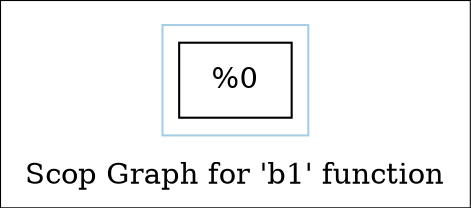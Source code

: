 digraph "Scop Graph for 'b1' function" {
	label="Scop Graph for 'b1' function";

	Node0xf70cf0 [shape=record,label="{%0}"];
	colorscheme = "paired12"
        subgraph cluster_0xf19280 {
          label = "";
          style = solid;
          color = 1
          Node0xf70cf0;
        }
}
